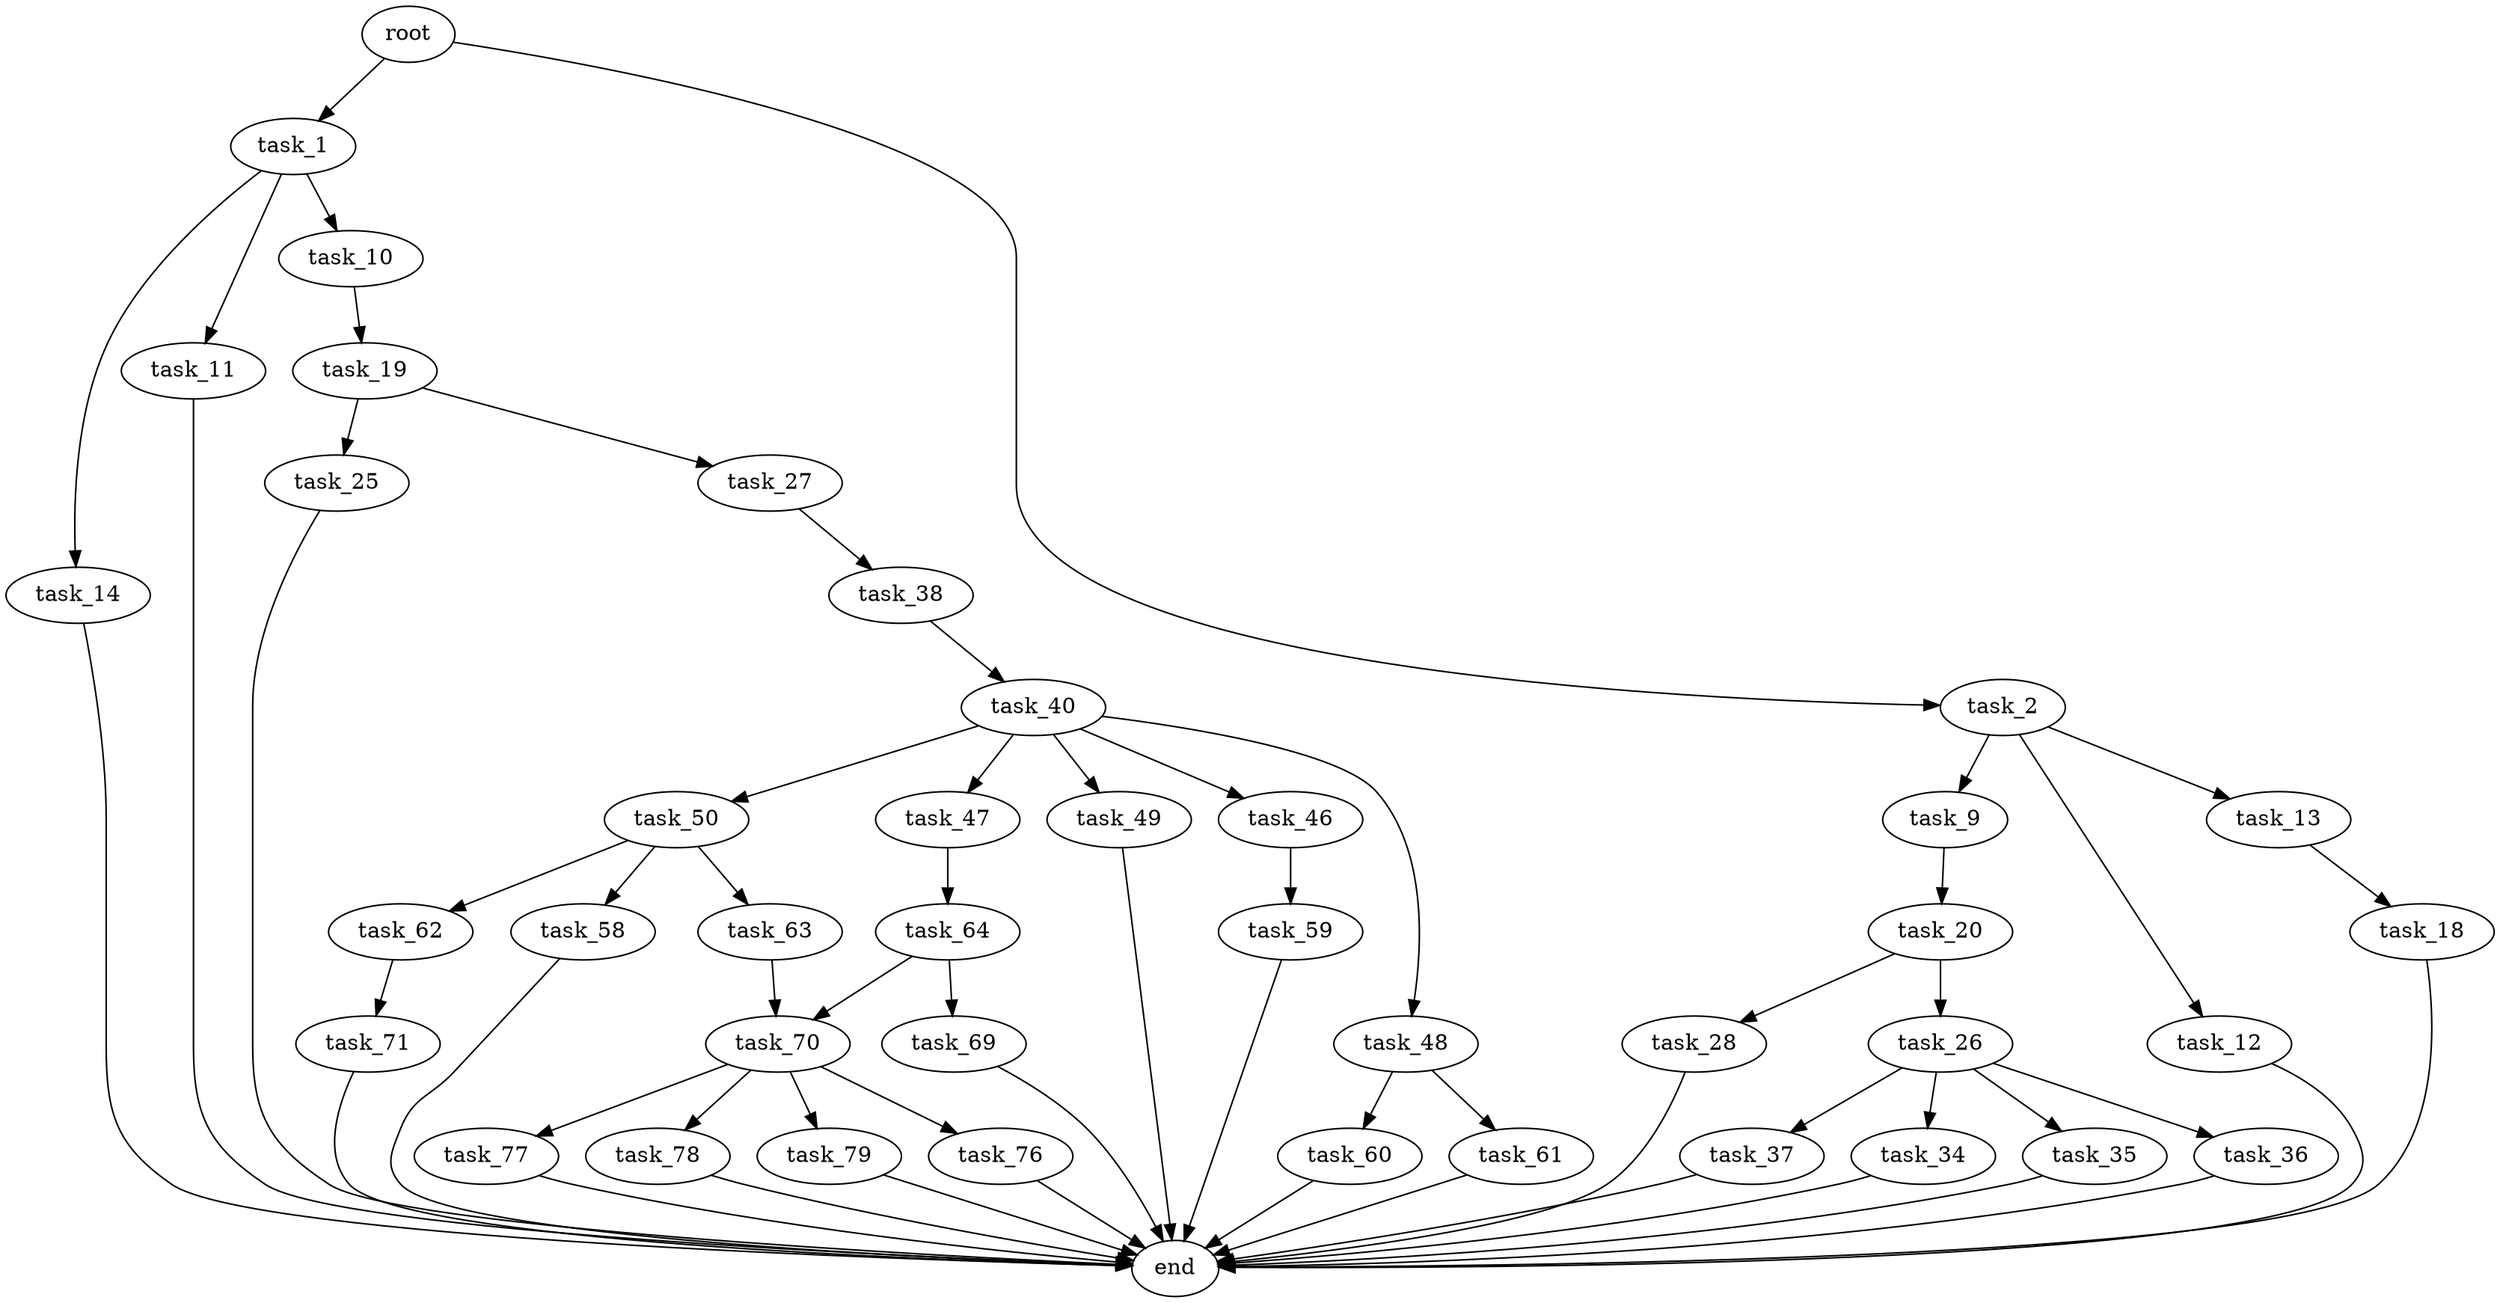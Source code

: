 digraph G {
  root [size="0.000000"];
  task_1 [size="770293065.000000"];
  task_2 [size="549755813888.000000"];
  task_10 [size="55322002697.000000"];
  task_11 [size="549755813888.000000"];
  task_14 [size="369524354712.000000"];
  task_9 [size="782757789696.000000"];
  task_12 [size="28991029248.000000"];
  task_13 [size="1073741824000.000000"];
  task_20 [size="607593811229.000000"];
  task_19 [size="4628829118.000000"];
  end [size="0.000000"];
  task_18 [size="231928233984.000000"];
  task_25 [size="8589934592.000000"];
  task_27 [size="40442812124.000000"];
  task_26 [size="549755813888.000000"];
  task_28 [size="633876096776.000000"];
  task_34 [size="50277922238.000000"];
  task_35 [size="805995100.000000"];
  task_36 [size="549755813888.000000"];
  task_37 [size="4517815493.000000"];
  task_38 [size="53501776547.000000"];
  task_40 [size="626771539358.000000"];
  task_46 [size="188221919532.000000"];
  task_47 [size="3560101135.000000"];
  task_48 [size="52909585326.000000"];
  task_49 [size="4578071631.000000"];
  task_50 [size="350295046.000000"];
  task_59 [size="134217728000.000000"];
  task_64 [size="24735372609.000000"];
  task_60 [size="28991029248.000000"];
  task_61 [size="8589934592.000000"];
  task_58 [size="26946840580.000000"];
  task_62 [size="368293445632.000000"];
  task_63 [size="28968151756.000000"];
  task_71 [size="28991029248.000000"];
  task_70 [size="1073741824000.000000"];
  task_69 [size="12511526974.000000"];
  task_76 [size="1067221343820.000000"];
  task_77 [size="36079533755.000000"];
  task_78 [size="1104283233.000000"];
  task_79 [size="1267129356.000000"];

  root -> task_1 [size="1.000000"];
  root -> task_2 [size="1.000000"];
  task_1 -> task_10 [size="75497472.000000"];
  task_1 -> task_11 [size="75497472.000000"];
  task_1 -> task_14 [size="75497472.000000"];
  task_2 -> task_9 [size="536870912.000000"];
  task_2 -> task_12 [size="536870912.000000"];
  task_2 -> task_13 [size="536870912.000000"];
  task_10 -> task_19 [size="75497472.000000"];
  task_11 -> end [size="1.000000"];
  task_14 -> end [size="1.000000"];
  task_9 -> task_20 [size="679477248.000000"];
  task_12 -> end [size="1.000000"];
  task_13 -> task_18 [size="838860800.000000"];
  task_20 -> task_26 [size="679477248.000000"];
  task_20 -> task_28 [size="679477248.000000"];
  task_19 -> task_25 [size="134217728.000000"];
  task_19 -> task_27 [size="134217728.000000"];
  task_18 -> end [size="1.000000"];
  task_25 -> end [size="1.000000"];
  task_27 -> task_38 [size="679477248.000000"];
  task_26 -> task_34 [size="536870912.000000"];
  task_26 -> task_35 [size="536870912.000000"];
  task_26 -> task_36 [size="536870912.000000"];
  task_26 -> task_37 [size="536870912.000000"];
  task_28 -> end [size="1.000000"];
  task_34 -> end [size="1.000000"];
  task_35 -> end [size="1.000000"];
  task_36 -> end [size="1.000000"];
  task_37 -> end [size="1.000000"];
  task_38 -> task_40 [size="838860800.000000"];
  task_40 -> task_46 [size="679477248.000000"];
  task_40 -> task_47 [size="679477248.000000"];
  task_40 -> task_48 [size="679477248.000000"];
  task_40 -> task_49 [size="679477248.000000"];
  task_40 -> task_50 [size="679477248.000000"];
  task_46 -> task_59 [size="134217728.000000"];
  task_47 -> task_64 [size="75497472.000000"];
  task_48 -> task_60 [size="209715200.000000"];
  task_48 -> task_61 [size="209715200.000000"];
  task_49 -> end [size="1.000000"];
  task_50 -> task_58 [size="33554432.000000"];
  task_50 -> task_62 [size="33554432.000000"];
  task_50 -> task_63 [size="33554432.000000"];
  task_59 -> end [size="1.000000"];
  task_64 -> task_69 [size="411041792.000000"];
  task_64 -> task_70 [size="411041792.000000"];
  task_60 -> end [size="1.000000"];
  task_61 -> end [size="1.000000"];
  task_58 -> end [size="1.000000"];
  task_62 -> task_71 [size="411041792.000000"];
  task_63 -> task_70 [size="33554432.000000"];
  task_71 -> end [size="1.000000"];
  task_70 -> task_76 [size="838860800.000000"];
  task_70 -> task_77 [size="838860800.000000"];
  task_70 -> task_78 [size="838860800.000000"];
  task_70 -> task_79 [size="838860800.000000"];
  task_69 -> end [size="1.000000"];
  task_76 -> end [size="1.000000"];
  task_77 -> end [size="1.000000"];
  task_78 -> end [size="1.000000"];
  task_79 -> end [size="1.000000"];
}
